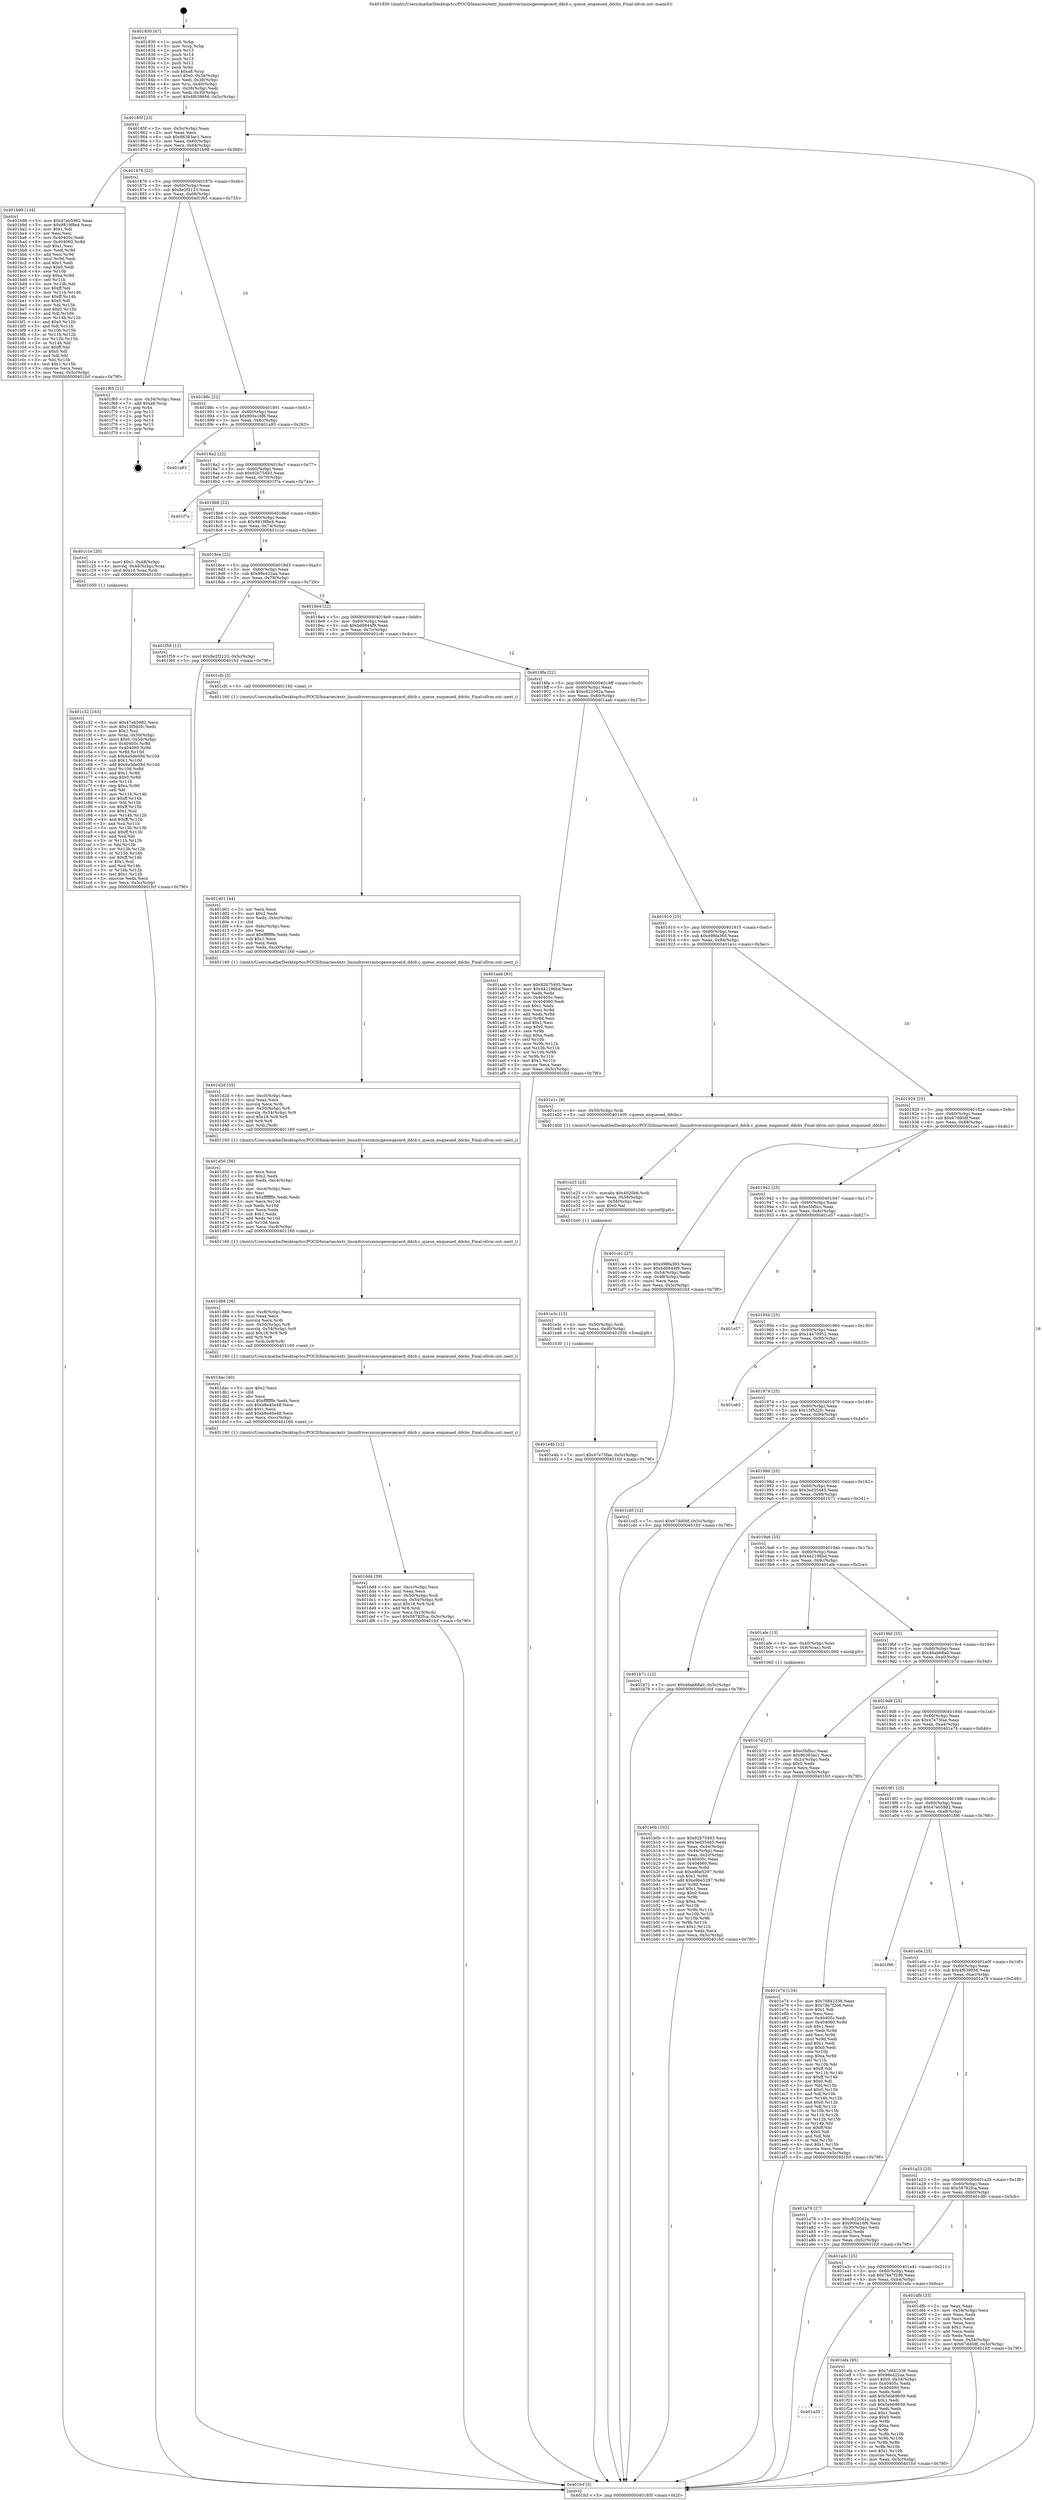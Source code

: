 digraph "0x401830" {
  label = "0x401830 (/mnt/c/Users/mathe/Desktop/tcc/POCII/binaries/extr_linuxdriversmiscgenwqecard_ddcb.c_queue_enqueued_ddcbs_Final-ollvm.out::main(0))"
  labelloc = "t"
  node[shape=record]

  Entry [label="",width=0.3,height=0.3,shape=circle,fillcolor=black,style=filled]
  "0x40185f" [label="{
     0x40185f [23]\l
     | [instrs]\l
     &nbsp;&nbsp;0x40185f \<+3\>: mov -0x5c(%rbp),%eax\l
     &nbsp;&nbsp;0x401862 \<+2\>: mov %eax,%ecx\l
     &nbsp;&nbsp;0x401864 \<+6\>: sub $0x86383ac1,%ecx\l
     &nbsp;&nbsp;0x40186a \<+3\>: mov %eax,-0x60(%rbp)\l
     &nbsp;&nbsp;0x40186d \<+3\>: mov %ecx,-0x64(%rbp)\l
     &nbsp;&nbsp;0x401870 \<+6\>: je 0000000000401b98 \<main+0x368\>\l
  }"]
  "0x401b98" [label="{
     0x401b98 [134]\l
     | [instrs]\l
     &nbsp;&nbsp;0x401b98 \<+5\>: mov $0x47eb5982,%eax\l
     &nbsp;&nbsp;0x401b9d \<+5\>: mov $0x9819f8e4,%ecx\l
     &nbsp;&nbsp;0x401ba2 \<+2\>: mov $0x1,%dl\l
     &nbsp;&nbsp;0x401ba4 \<+2\>: xor %esi,%esi\l
     &nbsp;&nbsp;0x401ba6 \<+7\>: mov 0x40405c,%edi\l
     &nbsp;&nbsp;0x401bad \<+8\>: mov 0x404060,%r8d\l
     &nbsp;&nbsp;0x401bb5 \<+3\>: sub $0x1,%esi\l
     &nbsp;&nbsp;0x401bb8 \<+3\>: mov %edi,%r9d\l
     &nbsp;&nbsp;0x401bbb \<+3\>: add %esi,%r9d\l
     &nbsp;&nbsp;0x401bbe \<+4\>: imul %r9d,%edi\l
     &nbsp;&nbsp;0x401bc2 \<+3\>: and $0x1,%edi\l
     &nbsp;&nbsp;0x401bc5 \<+3\>: cmp $0x0,%edi\l
     &nbsp;&nbsp;0x401bc8 \<+4\>: sete %r10b\l
     &nbsp;&nbsp;0x401bcc \<+4\>: cmp $0xa,%r8d\l
     &nbsp;&nbsp;0x401bd0 \<+4\>: setl %r11b\l
     &nbsp;&nbsp;0x401bd4 \<+3\>: mov %r10b,%bl\l
     &nbsp;&nbsp;0x401bd7 \<+3\>: xor $0xff,%bl\l
     &nbsp;&nbsp;0x401bda \<+3\>: mov %r11b,%r14b\l
     &nbsp;&nbsp;0x401bdd \<+4\>: xor $0xff,%r14b\l
     &nbsp;&nbsp;0x401be1 \<+3\>: xor $0x0,%dl\l
     &nbsp;&nbsp;0x401be4 \<+3\>: mov %bl,%r15b\l
     &nbsp;&nbsp;0x401be7 \<+4\>: and $0x0,%r15b\l
     &nbsp;&nbsp;0x401beb \<+3\>: and %dl,%r10b\l
     &nbsp;&nbsp;0x401bee \<+3\>: mov %r14b,%r12b\l
     &nbsp;&nbsp;0x401bf1 \<+4\>: and $0x0,%r12b\l
     &nbsp;&nbsp;0x401bf5 \<+3\>: and %dl,%r11b\l
     &nbsp;&nbsp;0x401bf8 \<+3\>: or %r10b,%r15b\l
     &nbsp;&nbsp;0x401bfb \<+3\>: or %r11b,%r12b\l
     &nbsp;&nbsp;0x401bfe \<+3\>: xor %r12b,%r15b\l
     &nbsp;&nbsp;0x401c01 \<+3\>: or %r14b,%bl\l
     &nbsp;&nbsp;0x401c04 \<+3\>: xor $0xff,%bl\l
     &nbsp;&nbsp;0x401c07 \<+3\>: or $0x0,%dl\l
     &nbsp;&nbsp;0x401c0a \<+2\>: and %dl,%bl\l
     &nbsp;&nbsp;0x401c0c \<+3\>: or %bl,%r15b\l
     &nbsp;&nbsp;0x401c0f \<+4\>: test $0x1,%r15b\l
     &nbsp;&nbsp;0x401c13 \<+3\>: cmovne %ecx,%eax\l
     &nbsp;&nbsp;0x401c16 \<+3\>: mov %eax,-0x5c(%rbp)\l
     &nbsp;&nbsp;0x401c19 \<+5\>: jmp 0000000000401fcf \<main+0x79f\>\l
  }"]
  "0x401876" [label="{
     0x401876 [22]\l
     | [instrs]\l
     &nbsp;&nbsp;0x401876 \<+5\>: jmp 000000000040187b \<main+0x4b\>\l
     &nbsp;&nbsp;0x40187b \<+3\>: mov -0x60(%rbp),%eax\l
     &nbsp;&nbsp;0x40187e \<+5\>: sub $0x8e2f2123,%eax\l
     &nbsp;&nbsp;0x401883 \<+3\>: mov %eax,-0x68(%rbp)\l
     &nbsp;&nbsp;0x401886 \<+6\>: je 0000000000401f65 \<main+0x735\>\l
  }"]
  Exit [label="",width=0.3,height=0.3,shape=circle,fillcolor=black,style=filled,peripheries=2]
  "0x401f65" [label="{
     0x401f65 [21]\l
     | [instrs]\l
     &nbsp;&nbsp;0x401f65 \<+3\>: mov -0x34(%rbp),%eax\l
     &nbsp;&nbsp;0x401f68 \<+7\>: add $0xa8,%rsp\l
     &nbsp;&nbsp;0x401f6f \<+1\>: pop %rbx\l
     &nbsp;&nbsp;0x401f70 \<+2\>: pop %r12\l
     &nbsp;&nbsp;0x401f72 \<+2\>: pop %r13\l
     &nbsp;&nbsp;0x401f74 \<+2\>: pop %r14\l
     &nbsp;&nbsp;0x401f76 \<+2\>: pop %r15\l
     &nbsp;&nbsp;0x401f78 \<+1\>: pop %rbp\l
     &nbsp;&nbsp;0x401f79 \<+1\>: ret\l
  }"]
  "0x40188c" [label="{
     0x40188c [22]\l
     | [instrs]\l
     &nbsp;&nbsp;0x40188c \<+5\>: jmp 0000000000401891 \<main+0x61\>\l
     &nbsp;&nbsp;0x401891 \<+3\>: mov -0x60(%rbp),%eax\l
     &nbsp;&nbsp;0x401894 \<+5\>: sub $0x900a16f6,%eax\l
     &nbsp;&nbsp;0x401899 \<+3\>: mov %eax,-0x6c(%rbp)\l
     &nbsp;&nbsp;0x40189c \<+6\>: je 0000000000401a93 \<main+0x263\>\l
  }"]
  "0x401a55" [label="{
     0x401a55\l
  }", style=dashed]
  "0x401a93" [label="{
     0x401a93\l
  }", style=dashed]
  "0x4018a2" [label="{
     0x4018a2 [22]\l
     | [instrs]\l
     &nbsp;&nbsp;0x4018a2 \<+5\>: jmp 00000000004018a7 \<main+0x77\>\l
     &nbsp;&nbsp;0x4018a7 \<+3\>: mov -0x60(%rbp),%eax\l
     &nbsp;&nbsp;0x4018aa \<+5\>: sub $0x92b75493,%eax\l
     &nbsp;&nbsp;0x4018af \<+3\>: mov %eax,-0x70(%rbp)\l
     &nbsp;&nbsp;0x4018b2 \<+6\>: je 0000000000401f7a \<main+0x74a\>\l
  }"]
  "0x401efa" [label="{
     0x401efa [95]\l
     | [instrs]\l
     &nbsp;&nbsp;0x401efa \<+5\>: mov $0x7d842336,%eax\l
     &nbsp;&nbsp;0x401eff \<+5\>: mov $0x98e422aa,%ecx\l
     &nbsp;&nbsp;0x401f04 \<+7\>: movl $0x0,-0x34(%rbp)\l
     &nbsp;&nbsp;0x401f0b \<+7\>: mov 0x40405c,%edx\l
     &nbsp;&nbsp;0x401f12 \<+7\>: mov 0x404060,%esi\l
     &nbsp;&nbsp;0x401f19 \<+2\>: mov %edx,%edi\l
     &nbsp;&nbsp;0x401f1b \<+6\>: add $0x5ebb9659,%edi\l
     &nbsp;&nbsp;0x401f21 \<+3\>: sub $0x1,%edi\l
     &nbsp;&nbsp;0x401f24 \<+6\>: sub $0x5ebb9659,%edi\l
     &nbsp;&nbsp;0x401f2a \<+3\>: imul %edi,%edx\l
     &nbsp;&nbsp;0x401f2d \<+3\>: and $0x1,%edx\l
     &nbsp;&nbsp;0x401f30 \<+3\>: cmp $0x0,%edx\l
     &nbsp;&nbsp;0x401f33 \<+4\>: sete %r8b\l
     &nbsp;&nbsp;0x401f37 \<+3\>: cmp $0xa,%esi\l
     &nbsp;&nbsp;0x401f3a \<+4\>: setl %r9b\l
     &nbsp;&nbsp;0x401f3e \<+3\>: mov %r8b,%r10b\l
     &nbsp;&nbsp;0x401f41 \<+3\>: and %r9b,%r10b\l
     &nbsp;&nbsp;0x401f44 \<+3\>: xor %r9b,%r8b\l
     &nbsp;&nbsp;0x401f47 \<+3\>: or %r8b,%r10b\l
     &nbsp;&nbsp;0x401f4a \<+4\>: test $0x1,%r10b\l
     &nbsp;&nbsp;0x401f4e \<+3\>: cmovne %ecx,%eax\l
     &nbsp;&nbsp;0x401f51 \<+3\>: mov %eax,-0x5c(%rbp)\l
     &nbsp;&nbsp;0x401f54 \<+5\>: jmp 0000000000401fcf \<main+0x79f\>\l
  }"]
  "0x401f7a" [label="{
     0x401f7a\l
  }", style=dashed]
  "0x4018b8" [label="{
     0x4018b8 [22]\l
     | [instrs]\l
     &nbsp;&nbsp;0x4018b8 \<+5\>: jmp 00000000004018bd \<main+0x8d\>\l
     &nbsp;&nbsp;0x4018bd \<+3\>: mov -0x60(%rbp),%eax\l
     &nbsp;&nbsp;0x4018c0 \<+5\>: sub $0x9819f8e4,%eax\l
     &nbsp;&nbsp;0x4018c5 \<+3\>: mov %eax,-0x74(%rbp)\l
     &nbsp;&nbsp;0x4018c8 \<+6\>: je 0000000000401c1e \<main+0x3ee\>\l
  }"]
  "0x401e4b" [label="{
     0x401e4b [12]\l
     | [instrs]\l
     &nbsp;&nbsp;0x401e4b \<+7\>: movl $0x47e75fae,-0x5c(%rbp)\l
     &nbsp;&nbsp;0x401e52 \<+5\>: jmp 0000000000401fcf \<main+0x79f\>\l
  }"]
  "0x401c1e" [label="{
     0x401c1e [20]\l
     | [instrs]\l
     &nbsp;&nbsp;0x401c1e \<+7\>: movl $0x1,-0x48(%rbp)\l
     &nbsp;&nbsp;0x401c25 \<+4\>: movslq -0x48(%rbp),%rax\l
     &nbsp;&nbsp;0x401c29 \<+4\>: imul $0x18,%rax,%rdi\l
     &nbsp;&nbsp;0x401c2d \<+5\>: call 0000000000401050 \<malloc@plt\>\l
     | [calls]\l
     &nbsp;&nbsp;0x401050 \{1\} (unknown)\l
  }"]
  "0x4018ce" [label="{
     0x4018ce [22]\l
     | [instrs]\l
     &nbsp;&nbsp;0x4018ce \<+5\>: jmp 00000000004018d3 \<main+0xa3\>\l
     &nbsp;&nbsp;0x4018d3 \<+3\>: mov -0x60(%rbp),%eax\l
     &nbsp;&nbsp;0x4018d6 \<+5\>: sub $0x98e422aa,%eax\l
     &nbsp;&nbsp;0x4018db \<+3\>: mov %eax,-0x78(%rbp)\l
     &nbsp;&nbsp;0x4018de \<+6\>: je 0000000000401f59 \<main+0x729\>\l
  }"]
  "0x401e3c" [label="{
     0x401e3c [15]\l
     | [instrs]\l
     &nbsp;&nbsp;0x401e3c \<+4\>: mov -0x50(%rbp),%rdi\l
     &nbsp;&nbsp;0x401e40 \<+6\>: mov %eax,-0xd0(%rbp)\l
     &nbsp;&nbsp;0x401e46 \<+5\>: call 0000000000401030 \<free@plt\>\l
     | [calls]\l
     &nbsp;&nbsp;0x401030 \{1\} (unknown)\l
  }"]
  "0x401f59" [label="{
     0x401f59 [12]\l
     | [instrs]\l
     &nbsp;&nbsp;0x401f59 \<+7\>: movl $0x8e2f2123,-0x5c(%rbp)\l
     &nbsp;&nbsp;0x401f60 \<+5\>: jmp 0000000000401fcf \<main+0x79f\>\l
  }"]
  "0x4018e4" [label="{
     0x4018e4 [22]\l
     | [instrs]\l
     &nbsp;&nbsp;0x4018e4 \<+5\>: jmp 00000000004018e9 \<main+0xb9\>\l
     &nbsp;&nbsp;0x4018e9 \<+3\>: mov -0x60(%rbp),%eax\l
     &nbsp;&nbsp;0x4018ec \<+5\>: sub $0xbd0844f9,%eax\l
     &nbsp;&nbsp;0x4018f1 \<+3\>: mov %eax,-0x7c(%rbp)\l
     &nbsp;&nbsp;0x4018f4 \<+6\>: je 0000000000401cfc \<main+0x4cc\>\l
  }"]
  "0x401e25" [label="{
     0x401e25 [23]\l
     | [instrs]\l
     &nbsp;&nbsp;0x401e25 \<+10\>: movabs $0x4020b6,%rdi\l
     &nbsp;&nbsp;0x401e2f \<+3\>: mov %eax,-0x58(%rbp)\l
     &nbsp;&nbsp;0x401e32 \<+3\>: mov -0x58(%rbp),%esi\l
     &nbsp;&nbsp;0x401e35 \<+2\>: mov $0x0,%al\l
     &nbsp;&nbsp;0x401e37 \<+5\>: call 0000000000401040 \<printf@plt\>\l
     | [calls]\l
     &nbsp;&nbsp;0x401040 \{1\} (unknown)\l
  }"]
  "0x401cfc" [label="{
     0x401cfc [5]\l
     | [instrs]\l
     &nbsp;&nbsp;0x401cfc \<+5\>: call 0000000000401160 \<next_i\>\l
     | [calls]\l
     &nbsp;&nbsp;0x401160 \{1\} (/mnt/c/Users/mathe/Desktop/tcc/POCII/binaries/extr_linuxdriversmiscgenwqecard_ddcb.c_queue_enqueued_ddcbs_Final-ollvm.out::next_i)\l
  }"]
  "0x4018fa" [label="{
     0x4018fa [22]\l
     | [instrs]\l
     &nbsp;&nbsp;0x4018fa \<+5\>: jmp 00000000004018ff \<main+0xcf\>\l
     &nbsp;&nbsp;0x4018ff \<+3\>: mov -0x60(%rbp),%eax\l
     &nbsp;&nbsp;0x401902 \<+5\>: sub $0xc622042a,%eax\l
     &nbsp;&nbsp;0x401907 \<+3\>: mov %eax,-0x80(%rbp)\l
     &nbsp;&nbsp;0x40190a \<+6\>: je 0000000000401aab \<main+0x27b\>\l
  }"]
  "0x401a3c" [label="{
     0x401a3c [25]\l
     | [instrs]\l
     &nbsp;&nbsp;0x401a3c \<+5\>: jmp 0000000000401a41 \<main+0x211\>\l
     &nbsp;&nbsp;0x401a41 \<+3\>: mov -0x60(%rbp),%eax\l
     &nbsp;&nbsp;0x401a44 \<+5\>: sub $0x78e7f2d6,%eax\l
     &nbsp;&nbsp;0x401a49 \<+6\>: mov %eax,-0xb4(%rbp)\l
     &nbsp;&nbsp;0x401a4f \<+6\>: je 0000000000401efa \<main+0x6ca\>\l
  }"]
  "0x401aab" [label="{
     0x401aab [83]\l
     | [instrs]\l
     &nbsp;&nbsp;0x401aab \<+5\>: mov $0x92b75493,%eax\l
     &nbsp;&nbsp;0x401ab0 \<+5\>: mov $0x442196bd,%ecx\l
     &nbsp;&nbsp;0x401ab5 \<+2\>: xor %edx,%edx\l
     &nbsp;&nbsp;0x401ab7 \<+7\>: mov 0x40405c,%esi\l
     &nbsp;&nbsp;0x401abe \<+7\>: mov 0x404060,%edi\l
     &nbsp;&nbsp;0x401ac5 \<+3\>: sub $0x1,%edx\l
     &nbsp;&nbsp;0x401ac8 \<+3\>: mov %esi,%r8d\l
     &nbsp;&nbsp;0x401acb \<+3\>: add %edx,%r8d\l
     &nbsp;&nbsp;0x401ace \<+4\>: imul %r8d,%esi\l
     &nbsp;&nbsp;0x401ad2 \<+3\>: and $0x1,%esi\l
     &nbsp;&nbsp;0x401ad5 \<+3\>: cmp $0x0,%esi\l
     &nbsp;&nbsp;0x401ad8 \<+4\>: sete %r9b\l
     &nbsp;&nbsp;0x401adc \<+3\>: cmp $0xa,%edi\l
     &nbsp;&nbsp;0x401adf \<+4\>: setl %r10b\l
     &nbsp;&nbsp;0x401ae3 \<+3\>: mov %r9b,%r11b\l
     &nbsp;&nbsp;0x401ae6 \<+3\>: and %r10b,%r11b\l
     &nbsp;&nbsp;0x401ae9 \<+3\>: xor %r10b,%r9b\l
     &nbsp;&nbsp;0x401aec \<+3\>: or %r9b,%r11b\l
     &nbsp;&nbsp;0x401aef \<+4\>: test $0x1,%r11b\l
     &nbsp;&nbsp;0x401af3 \<+3\>: cmovne %ecx,%eax\l
     &nbsp;&nbsp;0x401af6 \<+3\>: mov %eax,-0x5c(%rbp)\l
     &nbsp;&nbsp;0x401af9 \<+5\>: jmp 0000000000401fcf \<main+0x79f\>\l
  }"]
  "0x401910" [label="{
     0x401910 [25]\l
     | [instrs]\l
     &nbsp;&nbsp;0x401910 \<+5\>: jmp 0000000000401915 \<main+0xe5\>\l
     &nbsp;&nbsp;0x401915 \<+3\>: mov -0x60(%rbp),%eax\l
     &nbsp;&nbsp;0x401918 \<+5\>: sub $0xd98fa365,%eax\l
     &nbsp;&nbsp;0x40191d \<+6\>: mov %eax,-0x84(%rbp)\l
     &nbsp;&nbsp;0x401923 \<+6\>: je 0000000000401e1c \<main+0x5ec\>\l
  }"]
  "0x401dfb" [label="{
     0x401dfb [33]\l
     | [instrs]\l
     &nbsp;&nbsp;0x401dfb \<+2\>: xor %eax,%eax\l
     &nbsp;&nbsp;0x401dfd \<+3\>: mov -0x54(%rbp),%ecx\l
     &nbsp;&nbsp;0x401e00 \<+2\>: mov %eax,%edx\l
     &nbsp;&nbsp;0x401e02 \<+2\>: sub %ecx,%edx\l
     &nbsp;&nbsp;0x401e04 \<+2\>: mov %eax,%ecx\l
     &nbsp;&nbsp;0x401e06 \<+3\>: sub $0x1,%ecx\l
     &nbsp;&nbsp;0x401e09 \<+2\>: add %ecx,%edx\l
     &nbsp;&nbsp;0x401e0b \<+2\>: sub %edx,%eax\l
     &nbsp;&nbsp;0x401e0d \<+3\>: mov %eax,-0x54(%rbp)\l
     &nbsp;&nbsp;0x401e10 \<+7\>: movl $0x67dd0df,-0x5c(%rbp)\l
     &nbsp;&nbsp;0x401e17 \<+5\>: jmp 0000000000401fcf \<main+0x79f\>\l
  }"]
  "0x401e1c" [label="{
     0x401e1c [9]\l
     | [instrs]\l
     &nbsp;&nbsp;0x401e1c \<+4\>: mov -0x50(%rbp),%rdi\l
     &nbsp;&nbsp;0x401e20 \<+5\>: call 0000000000401400 \<queue_enqueued_ddcbs\>\l
     | [calls]\l
     &nbsp;&nbsp;0x401400 \{1\} (/mnt/c/Users/mathe/Desktop/tcc/POCII/binaries/extr_linuxdriversmiscgenwqecard_ddcb.c_queue_enqueued_ddcbs_Final-ollvm.out::queue_enqueued_ddcbs)\l
  }"]
  "0x401929" [label="{
     0x401929 [25]\l
     | [instrs]\l
     &nbsp;&nbsp;0x401929 \<+5\>: jmp 000000000040192e \<main+0xfe\>\l
     &nbsp;&nbsp;0x40192e \<+3\>: mov -0x60(%rbp),%eax\l
     &nbsp;&nbsp;0x401931 \<+5\>: sub $0x67dd0df,%eax\l
     &nbsp;&nbsp;0x401936 \<+6\>: mov %eax,-0x88(%rbp)\l
     &nbsp;&nbsp;0x40193c \<+6\>: je 0000000000401ce1 \<main+0x4b1\>\l
  }"]
  "0x401dd4" [label="{
     0x401dd4 [39]\l
     | [instrs]\l
     &nbsp;&nbsp;0x401dd4 \<+6\>: mov -0xcc(%rbp),%ecx\l
     &nbsp;&nbsp;0x401dda \<+3\>: imul %eax,%ecx\l
     &nbsp;&nbsp;0x401ddd \<+4\>: mov -0x50(%rbp),%rdi\l
     &nbsp;&nbsp;0x401de1 \<+4\>: movslq -0x54(%rbp),%r8\l
     &nbsp;&nbsp;0x401de5 \<+4\>: imul $0x18,%r8,%r8\l
     &nbsp;&nbsp;0x401de9 \<+3\>: add %r8,%rdi\l
     &nbsp;&nbsp;0x401dec \<+3\>: mov %ecx,0x10(%rdi)\l
     &nbsp;&nbsp;0x401def \<+7\>: movl $0x58782fca,-0x5c(%rbp)\l
     &nbsp;&nbsp;0x401df6 \<+5\>: jmp 0000000000401fcf \<main+0x79f\>\l
  }"]
  "0x401ce1" [label="{
     0x401ce1 [27]\l
     | [instrs]\l
     &nbsp;&nbsp;0x401ce1 \<+5\>: mov $0xd98fa365,%eax\l
     &nbsp;&nbsp;0x401ce6 \<+5\>: mov $0xbd0844f9,%ecx\l
     &nbsp;&nbsp;0x401ceb \<+3\>: mov -0x54(%rbp),%edx\l
     &nbsp;&nbsp;0x401cee \<+3\>: cmp -0x48(%rbp),%edx\l
     &nbsp;&nbsp;0x401cf1 \<+3\>: cmovl %ecx,%eax\l
     &nbsp;&nbsp;0x401cf4 \<+3\>: mov %eax,-0x5c(%rbp)\l
     &nbsp;&nbsp;0x401cf7 \<+5\>: jmp 0000000000401fcf \<main+0x79f\>\l
  }"]
  "0x401942" [label="{
     0x401942 [25]\l
     | [instrs]\l
     &nbsp;&nbsp;0x401942 \<+5\>: jmp 0000000000401947 \<main+0x117\>\l
     &nbsp;&nbsp;0x401947 \<+3\>: mov -0x60(%rbp),%eax\l
     &nbsp;&nbsp;0x40194a \<+5\>: sub $0xe5bfbcc,%eax\l
     &nbsp;&nbsp;0x40194f \<+6\>: mov %eax,-0x8c(%rbp)\l
     &nbsp;&nbsp;0x401955 \<+6\>: je 0000000000401e57 \<main+0x627\>\l
  }"]
  "0x401dac" [label="{
     0x401dac [40]\l
     | [instrs]\l
     &nbsp;&nbsp;0x401dac \<+5\>: mov $0x2,%ecx\l
     &nbsp;&nbsp;0x401db1 \<+1\>: cltd\l
     &nbsp;&nbsp;0x401db2 \<+2\>: idiv %ecx\l
     &nbsp;&nbsp;0x401db4 \<+6\>: imul $0xfffffffe,%edx,%ecx\l
     &nbsp;&nbsp;0x401dba \<+6\>: sub $0xb8e40e48,%ecx\l
     &nbsp;&nbsp;0x401dc0 \<+3\>: add $0x1,%ecx\l
     &nbsp;&nbsp;0x401dc3 \<+6\>: add $0xb8e40e48,%ecx\l
     &nbsp;&nbsp;0x401dc9 \<+6\>: mov %ecx,-0xcc(%rbp)\l
     &nbsp;&nbsp;0x401dcf \<+5\>: call 0000000000401160 \<next_i\>\l
     | [calls]\l
     &nbsp;&nbsp;0x401160 \{1\} (/mnt/c/Users/mathe/Desktop/tcc/POCII/binaries/extr_linuxdriversmiscgenwqecard_ddcb.c_queue_enqueued_ddcbs_Final-ollvm.out::next_i)\l
  }"]
  "0x401e57" [label="{
     0x401e57\l
  }", style=dashed]
  "0x40195b" [label="{
     0x40195b [25]\l
     | [instrs]\l
     &nbsp;&nbsp;0x40195b \<+5\>: jmp 0000000000401960 \<main+0x130\>\l
     &nbsp;&nbsp;0x401960 \<+3\>: mov -0x60(%rbp),%eax\l
     &nbsp;&nbsp;0x401963 \<+5\>: sub $0x14470952,%eax\l
     &nbsp;&nbsp;0x401968 \<+6\>: mov %eax,-0x90(%rbp)\l
     &nbsp;&nbsp;0x40196e \<+6\>: je 0000000000401e63 \<main+0x633\>\l
  }"]
  "0x401d88" [label="{
     0x401d88 [36]\l
     | [instrs]\l
     &nbsp;&nbsp;0x401d88 \<+6\>: mov -0xc8(%rbp),%ecx\l
     &nbsp;&nbsp;0x401d8e \<+3\>: imul %eax,%ecx\l
     &nbsp;&nbsp;0x401d91 \<+3\>: movslq %ecx,%rdi\l
     &nbsp;&nbsp;0x401d94 \<+4\>: mov -0x50(%rbp),%r8\l
     &nbsp;&nbsp;0x401d98 \<+4\>: movslq -0x54(%rbp),%r9\l
     &nbsp;&nbsp;0x401d9c \<+4\>: imul $0x18,%r9,%r9\l
     &nbsp;&nbsp;0x401da0 \<+3\>: add %r9,%r8\l
     &nbsp;&nbsp;0x401da3 \<+4\>: mov %rdi,0x8(%r8)\l
     &nbsp;&nbsp;0x401da7 \<+5\>: call 0000000000401160 \<next_i\>\l
     | [calls]\l
     &nbsp;&nbsp;0x401160 \{1\} (/mnt/c/Users/mathe/Desktop/tcc/POCII/binaries/extr_linuxdriversmiscgenwqecard_ddcb.c_queue_enqueued_ddcbs_Final-ollvm.out::next_i)\l
  }"]
  "0x401e63" [label="{
     0x401e63\l
  }", style=dashed]
  "0x401974" [label="{
     0x401974 [25]\l
     | [instrs]\l
     &nbsp;&nbsp;0x401974 \<+5\>: jmp 0000000000401979 \<main+0x149\>\l
     &nbsp;&nbsp;0x401979 \<+3\>: mov -0x60(%rbp),%eax\l
     &nbsp;&nbsp;0x40197c \<+5\>: sub $0x15f5d2fc,%eax\l
     &nbsp;&nbsp;0x401981 \<+6\>: mov %eax,-0x94(%rbp)\l
     &nbsp;&nbsp;0x401987 \<+6\>: je 0000000000401cd5 \<main+0x4a5\>\l
  }"]
  "0x401d50" [label="{
     0x401d50 [56]\l
     | [instrs]\l
     &nbsp;&nbsp;0x401d50 \<+2\>: xor %ecx,%ecx\l
     &nbsp;&nbsp;0x401d52 \<+5\>: mov $0x2,%edx\l
     &nbsp;&nbsp;0x401d57 \<+6\>: mov %edx,-0xc4(%rbp)\l
     &nbsp;&nbsp;0x401d5d \<+1\>: cltd\l
     &nbsp;&nbsp;0x401d5e \<+6\>: mov -0xc4(%rbp),%esi\l
     &nbsp;&nbsp;0x401d64 \<+2\>: idiv %esi\l
     &nbsp;&nbsp;0x401d66 \<+6\>: imul $0xfffffffe,%edx,%edx\l
     &nbsp;&nbsp;0x401d6c \<+3\>: mov %ecx,%r10d\l
     &nbsp;&nbsp;0x401d6f \<+3\>: sub %edx,%r10d\l
     &nbsp;&nbsp;0x401d72 \<+2\>: mov %ecx,%edx\l
     &nbsp;&nbsp;0x401d74 \<+3\>: sub $0x1,%edx\l
     &nbsp;&nbsp;0x401d77 \<+3\>: add %edx,%r10d\l
     &nbsp;&nbsp;0x401d7a \<+3\>: sub %r10d,%ecx\l
     &nbsp;&nbsp;0x401d7d \<+6\>: mov %ecx,-0xc8(%rbp)\l
     &nbsp;&nbsp;0x401d83 \<+5\>: call 0000000000401160 \<next_i\>\l
     | [calls]\l
     &nbsp;&nbsp;0x401160 \{1\} (/mnt/c/Users/mathe/Desktop/tcc/POCII/binaries/extr_linuxdriversmiscgenwqecard_ddcb.c_queue_enqueued_ddcbs_Final-ollvm.out::next_i)\l
  }"]
  "0x401cd5" [label="{
     0x401cd5 [12]\l
     | [instrs]\l
     &nbsp;&nbsp;0x401cd5 \<+7\>: movl $0x67dd0df,-0x5c(%rbp)\l
     &nbsp;&nbsp;0x401cdc \<+5\>: jmp 0000000000401fcf \<main+0x79f\>\l
  }"]
  "0x40198d" [label="{
     0x40198d [25]\l
     | [instrs]\l
     &nbsp;&nbsp;0x40198d \<+5\>: jmp 0000000000401992 \<main+0x162\>\l
     &nbsp;&nbsp;0x401992 \<+3\>: mov -0x60(%rbp),%eax\l
     &nbsp;&nbsp;0x401995 \<+5\>: sub $0x3ed35445,%eax\l
     &nbsp;&nbsp;0x40199a \<+6\>: mov %eax,-0x98(%rbp)\l
     &nbsp;&nbsp;0x4019a0 \<+6\>: je 0000000000401b71 \<main+0x341\>\l
  }"]
  "0x401d2d" [label="{
     0x401d2d [35]\l
     | [instrs]\l
     &nbsp;&nbsp;0x401d2d \<+6\>: mov -0xc0(%rbp),%ecx\l
     &nbsp;&nbsp;0x401d33 \<+3\>: imul %eax,%ecx\l
     &nbsp;&nbsp;0x401d36 \<+3\>: movslq %ecx,%rdi\l
     &nbsp;&nbsp;0x401d39 \<+4\>: mov -0x50(%rbp),%r8\l
     &nbsp;&nbsp;0x401d3d \<+4\>: movslq -0x54(%rbp),%r9\l
     &nbsp;&nbsp;0x401d41 \<+4\>: imul $0x18,%r9,%r9\l
     &nbsp;&nbsp;0x401d45 \<+3\>: add %r9,%r8\l
     &nbsp;&nbsp;0x401d48 \<+3\>: mov %rdi,(%r8)\l
     &nbsp;&nbsp;0x401d4b \<+5\>: call 0000000000401160 \<next_i\>\l
     | [calls]\l
     &nbsp;&nbsp;0x401160 \{1\} (/mnt/c/Users/mathe/Desktop/tcc/POCII/binaries/extr_linuxdriversmiscgenwqecard_ddcb.c_queue_enqueued_ddcbs_Final-ollvm.out::next_i)\l
  }"]
  "0x401b71" [label="{
     0x401b71 [12]\l
     | [instrs]\l
     &nbsp;&nbsp;0x401b71 \<+7\>: movl $0x46ab68a0,-0x5c(%rbp)\l
     &nbsp;&nbsp;0x401b78 \<+5\>: jmp 0000000000401fcf \<main+0x79f\>\l
  }"]
  "0x4019a6" [label="{
     0x4019a6 [25]\l
     | [instrs]\l
     &nbsp;&nbsp;0x4019a6 \<+5\>: jmp 00000000004019ab \<main+0x17b\>\l
     &nbsp;&nbsp;0x4019ab \<+3\>: mov -0x60(%rbp),%eax\l
     &nbsp;&nbsp;0x4019ae \<+5\>: sub $0x442196bd,%eax\l
     &nbsp;&nbsp;0x4019b3 \<+6\>: mov %eax,-0x9c(%rbp)\l
     &nbsp;&nbsp;0x4019b9 \<+6\>: je 0000000000401afe \<main+0x2ce\>\l
  }"]
  "0x401d01" [label="{
     0x401d01 [44]\l
     | [instrs]\l
     &nbsp;&nbsp;0x401d01 \<+2\>: xor %ecx,%ecx\l
     &nbsp;&nbsp;0x401d03 \<+5\>: mov $0x2,%edx\l
     &nbsp;&nbsp;0x401d08 \<+6\>: mov %edx,-0xbc(%rbp)\l
     &nbsp;&nbsp;0x401d0e \<+1\>: cltd\l
     &nbsp;&nbsp;0x401d0f \<+6\>: mov -0xbc(%rbp),%esi\l
     &nbsp;&nbsp;0x401d15 \<+2\>: idiv %esi\l
     &nbsp;&nbsp;0x401d17 \<+6\>: imul $0xfffffffe,%edx,%edx\l
     &nbsp;&nbsp;0x401d1d \<+3\>: sub $0x1,%ecx\l
     &nbsp;&nbsp;0x401d20 \<+2\>: sub %ecx,%edx\l
     &nbsp;&nbsp;0x401d22 \<+6\>: mov %edx,-0xc0(%rbp)\l
     &nbsp;&nbsp;0x401d28 \<+5\>: call 0000000000401160 \<next_i\>\l
     | [calls]\l
     &nbsp;&nbsp;0x401160 \{1\} (/mnt/c/Users/mathe/Desktop/tcc/POCII/binaries/extr_linuxdriversmiscgenwqecard_ddcb.c_queue_enqueued_ddcbs_Final-ollvm.out::next_i)\l
  }"]
  "0x401afe" [label="{
     0x401afe [13]\l
     | [instrs]\l
     &nbsp;&nbsp;0x401afe \<+4\>: mov -0x40(%rbp),%rax\l
     &nbsp;&nbsp;0x401b02 \<+4\>: mov 0x8(%rax),%rdi\l
     &nbsp;&nbsp;0x401b06 \<+5\>: call 0000000000401060 \<atoi@plt\>\l
     | [calls]\l
     &nbsp;&nbsp;0x401060 \{1\} (unknown)\l
  }"]
  "0x4019bf" [label="{
     0x4019bf [25]\l
     | [instrs]\l
     &nbsp;&nbsp;0x4019bf \<+5\>: jmp 00000000004019c4 \<main+0x194\>\l
     &nbsp;&nbsp;0x4019c4 \<+3\>: mov -0x60(%rbp),%eax\l
     &nbsp;&nbsp;0x4019c7 \<+5\>: sub $0x46ab68a0,%eax\l
     &nbsp;&nbsp;0x4019cc \<+6\>: mov %eax,-0xa0(%rbp)\l
     &nbsp;&nbsp;0x4019d2 \<+6\>: je 0000000000401b7d \<main+0x34d\>\l
  }"]
  "0x401c32" [label="{
     0x401c32 [163]\l
     | [instrs]\l
     &nbsp;&nbsp;0x401c32 \<+5\>: mov $0x47eb5982,%ecx\l
     &nbsp;&nbsp;0x401c37 \<+5\>: mov $0x15f5d2fc,%edx\l
     &nbsp;&nbsp;0x401c3c \<+3\>: mov $0x1,%sil\l
     &nbsp;&nbsp;0x401c3f \<+4\>: mov %rax,-0x50(%rbp)\l
     &nbsp;&nbsp;0x401c43 \<+7\>: movl $0x0,-0x54(%rbp)\l
     &nbsp;&nbsp;0x401c4a \<+8\>: mov 0x40405c,%r8d\l
     &nbsp;&nbsp;0x401c52 \<+8\>: mov 0x404060,%r9d\l
     &nbsp;&nbsp;0x401c5a \<+3\>: mov %r8d,%r10d\l
     &nbsp;&nbsp;0x401c5d \<+7\>: sub $0x6a5de09d,%r10d\l
     &nbsp;&nbsp;0x401c64 \<+4\>: sub $0x1,%r10d\l
     &nbsp;&nbsp;0x401c68 \<+7\>: add $0x6a5de09d,%r10d\l
     &nbsp;&nbsp;0x401c6f \<+4\>: imul %r10d,%r8d\l
     &nbsp;&nbsp;0x401c73 \<+4\>: and $0x1,%r8d\l
     &nbsp;&nbsp;0x401c77 \<+4\>: cmp $0x0,%r8d\l
     &nbsp;&nbsp;0x401c7b \<+4\>: sete %r11b\l
     &nbsp;&nbsp;0x401c7f \<+4\>: cmp $0xa,%r9d\l
     &nbsp;&nbsp;0x401c83 \<+3\>: setl %bl\l
     &nbsp;&nbsp;0x401c86 \<+3\>: mov %r11b,%r14b\l
     &nbsp;&nbsp;0x401c89 \<+4\>: xor $0xff,%r14b\l
     &nbsp;&nbsp;0x401c8d \<+3\>: mov %bl,%r15b\l
     &nbsp;&nbsp;0x401c90 \<+4\>: xor $0xff,%r15b\l
     &nbsp;&nbsp;0x401c94 \<+4\>: xor $0x1,%sil\l
     &nbsp;&nbsp;0x401c98 \<+3\>: mov %r14b,%r12b\l
     &nbsp;&nbsp;0x401c9b \<+4\>: and $0xff,%r12b\l
     &nbsp;&nbsp;0x401c9f \<+3\>: and %sil,%r11b\l
     &nbsp;&nbsp;0x401ca2 \<+3\>: mov %r15b,%r13b\l
     &nbsp;&nbsp;0x401ca5 \<+4\>: and $0xff,%r13b\l
     &nbsp;&nbsp;0x401ca9 \<+3\>: and %sil,%bl\l
     &nbsp;&nbsp;0x401cac \<+3\>: or %r11b,%r12b\l
     &nbsp;&nbsp;0x401caf \<+3\>: or %bl,%r13b\l
     &nbsp;&nbsp;0x401cb2 \<+3\>: xor %r13b,%r12b\l
     &nbsp;&nbsp;0x401cb5 \<+3\>: or %r15b,%r14b\l
     &nbsp;&nbsp;0x401cb8 \<+4\>: xor $0xff,%r14b\l
     &nbsp;&nbsp;0x401cbc \<+4\>: or $0x1,%sil\l
     &nbsp;&nbsp;0x401cc0 \<+3\>: and %sil,%r14b\l
     &nbsp;&nbsp;0x401cc3 \<+3\>: or %r14b,%r12b\l
     &nbsp;&nbsp;0x401cc6 \<+4\>: test $0x1,%r12b\l
     &nbsp;&nbsp;0x401cca \<+3\>: cmovne %edx,%ecx\l
     &nbsp;&nbsp;0x401ccd \<+3\>: mov %ecx,-0x5c(%rbp)\l
     &nbsp;&nbsp;0x401cd0 \<+5\>: jmp 0000000000401fcf \<main+0x79f\>\l
  }"]
  "0x401b7d" [label="{
     0x401b7d [27]\l
     | [instrs]\l
     &nbsp;&nbsp;0x401b7d \<+5\>: mov $0xe5bfbcc,%eax\l
     &nbsp;&nbsp;0x401b82 \<+5\>: mov $0x86383ac1,%ecx\l
     &nbsp;&nbsp;0x401b87 \<+3\>: mov -0x2c(%rbp),%edx\l
     &nbsp;&nbsp;0x401b8a \<+3\>: cmp $0x0,%edx\l
     &nbsp;&nbsp;0x401b8d \<+3\>: cmove %ecx,%eax\l
     &nbsp;&nbsp;0x401b90 \<+3\>: mov %eax,-0x5c(%rbp)\l
     &nbsp;&nbsp;0x401b93 \<+5\>: jmp 0000000000401fcf \<main+0x79f\>\l
  }"]
  "0x4019d8" [label="{
     0x4019d8 [25]\l
     | [instrs]\l
     &nbsp;&nbsp;0x4019d8 \<+5\>: jmp 00000000004019dd \<main+0x1ad\>\l
     &nbsp;&nbsp;0x4019dd \<+3\>: mov -0x60(%rbp),%eax\l
     &nbsp;&nbsp;0x4019e0 \<+5\>: sub $0x47e75fae,%eax\l
     &nbsp;&nbsp;0x4019e5 \<+6\>: mov %eax,-0xa4(%rbp)\l
     &nbsp;&nbsp;0x4019eb \<+6\>: je 0000000000401e74 \<main+0x644\>\l
  }"]
  "0x401b0b" [label="{
     0x401b0b [102]\l
     | [instrs]\l
     &nbsp;&nbsp;0x401b0b \<+5\>: mov $0x92b75493,%ecx\l
     &nbsp;&nbsp;0x401b10 \<+5\>: mov $0x3ed35445,%edx\l
     &nbsp;&nbsp;0x401b15 \<+3\>: mov %eax,-0x44(%rbp)\l
     &nbsp;&nbsp;0x401b18 \<+3\>: mov -0x44(%rbp),%eax\l
     &nbsp;&nbsp;0x401b1b \<+3\>: mov %eax,-0x2c(%rbp)\l
     &nbsp;&nbsp;0x401b1e \<+7\>: mov 0x40405c,%eax\l
     &nbsp;&nbsp;0x401b25 \<+7\>: mov 0x404060,%esi\l
     &nbsp;&nbsp;0x401b2c \<+3\>: mov %eax,%r8d\l
     &nbsp;&nbsp;0x401b2f \<+7\>: sub $0xe9be5297,%r8d\l
     &nbsp;&nbsp;0x401b36 \<+4\>: sub $0x1,%r8d\l
     &nbsp;&nbsp;0x401b3a \<+7\>: add $0xe9be5297,%r8d\l
     &nbsp;&nbsp;0x401b41 \<+4\>: imul %r8d,%eax\l
     &nbsp;&nbsp;0x401b45 \<+3\>: and $0x1,%eax\l
     &nbsp;&nbsp;0x401b48 \<+3\>: cmp $0x0,%eax\l
     &nbsp;&nbsp;0x401b4b \<+4\>: sete %r9b\l
     &nbsp;&nbsp;0x401b4f \<+3\>: cmp $0xa,%esi\l
     &nbsp;&nbsp;0x401b52 \<+4\>: setl %r10b\l
     &nbsp;&nbsp;0x401b56 \<+3\>: mov %r9b,%r11b\l
     &nbsp;&nbsp;0x401b59 \<+3\>: and %r10b,%r11b\l
     &nbsp;&nbsp;0x401b5c \<+3\>: xor %r10b,%r9b\l
     &nbsp;&nbsp;0x401b5f \<+3\>: or %r9b,%r11b\l
     &nbsp;&nbsp;0x401b62 \<+4\>: test $0x1,%r11b\l
     &nbsp;&nbsp;0x401b66 \<+3\>: cmovne %edx,%ecx\l
     &nbsp;&nbsp;0x401b69 \<+3\>: mov %ecx,-0x5c(%rbp)\l
     &nbsp;&nbsp;0x401b6c \<+5\>: jmp 0000000000401fcf \<main+0x79f\>\l
  }"]
  "0x401e74" [label="{
     0x401e74 [134]\l
     | [instrs]\l
     &nbsp;&nbsp;0x401e74 \<+5\>: mov $0x7d842336,%eax\l
     &nbsp;&nbsp;0x401e79 \<+5\>: mov $0x78e7f2d6,%ecx\l
     &nbsp;&nbsp;0x401e7e \<+2\>: mov $0x1,%dl\l
     &nbsp;&nbsp;0x401e80 \<+2\>: xor %esi,%esi\l
     &nbsp;&nbsp;0x401e82 \<+7\>: mov 0x40405c,%edi\l
     &nbsp;&nbsp;0x401e89 \<+8\>: mov 0x404060,%r8d\l
     &nbsp;&nbsp;0x401e91 \<+3\>: sub $0x1,%esi\l
     &nbsp;&nbsp;0x401e94 \<+3\>: mov %edi,%r9d\l
     &nbsp;&nbsp;0x401e97 \<+3\>: add %esi,%r9d\l
     &nbsp;&nbsp;0x401e9a \<+4\>: imul %r9d,%edi\l
     &nbsp;&nbsp;0x401e9e \<+3\>: and $0x1,%edi\l
     &nbsp;&nbsp;0x401ea1 \<+3\>: cmp $0x0,%edi\l
     &nbsp;&nbsp;0x401ea4 \<+4\>: sete %r10b\l
     &nbsp;&nbsp;0x401ea8 \<+4\>: cmp $0xa,%r8d\l
     &nbsp;&nbsp;0x401eac \<+4\>: setl %r11b\l
     &nbsp;&nbsp;0x401eb0 \<+3\>: mov %r10b,%bl\l
     &nbsp;&nbsp;0x401eb3 \<+3\>: xor $0xff,%bl\l
     &nbsp;&nbsp;0x401eb6 \<+3\>: mov %r11b,%r14b\l
     &nbsp;&nbsp;0x401eb9 \<+4\>: xor $0xff,%r14b\l
     &nbsp;&nbsp;0x401ebd \<+3\>: xor $0x0,%dl\l
     &nbsp;&nbsp;0x401ec0 \<+3\>: mov %bl,%r15b\l
     &nbsp;&nbsp;0x401ec3 \<+4\>: and $0x0,%r15b\l
     &nbsp;&nbsp;0x401ec7 \<+3\>: and %dl,%r10b\l
     &nbsp;&nbsp;0x401eca \<+3\>: mov %r14b,%r12b\l
     &nbsp;&nbsp;0x401ecd \<+4\>: and $0x0,%r12b\l
     &nbsp;&nbsp;0x401ed1 \<+3\>: and %dl,%r11b\l
     &nbsp;&nbsp;0x401ed4 \<+3\>: or %r10b,%r15b\l
     &nbsp;&nbsp;0x401ed7 \<+3\>: or %r11b,%r12b\l
     &nbsp;&nbsp;0x401eda \<+3\>: xor %r12b,%r15b\l
     &nbsp;&nbsp;0x401edd \<+3\>: or %r14b,%bl\l
     &nbsp;&nbsp;0x401ee0 \<+3\>: xor $0xff,%bl\l
     &nbsp;&nbsp;0x401ee3 \<+3\>: or $0x0,%dl\l
     &nbsp;&nbsp;0x401ee6 \<+2\>: and %dl,%bl\l
     &nbsp;&nbsp;0x401ee8 \<+3\>: or %bl,%r15b\l
     &nbsp;&nbsp;0x401eeb \<+4\>: test $0x1,%r15b\l
     &nbsp;&nbsp;0x401eef \<+3\>: cmovne %ecx,%eax\l
     &nbsp;&nbsp;0x401ef2 \<+3\>: mov %eax,-0x5c(%rbp)\l
     &nbsp;&nbsp;0x401ef5 \<+5\>: jmp 0000000000401fcf \<main+0x79f\>\l
  }"]
  "0x4019f1" [label="{
     0x4019f1 [25]\l
     | [instrs]\l
     &nbsp;&nbsp;0x4019f1 \<+5\>: jmp 00000000004019f6 \<main+0x1c6\>\l
     &nbsp;&nbsp;0x4019f6 \<+3\>: mov -0x60(%rbp),%eax\l
     &nbsp;&nbsp;0x4019f9 \<+5\>: sub $0x47eb5982,%eax\l
     &nbsp;&nbsp;0x4019fe \<+6\>: mov %eax,-0xa8(%rbp)\l
     &nbsp;&nbsp;0x401a04 \<+6\>: je 0000000000401f96 \<main+0x766\>\l
  }"]
  "0x401830" [label="{
     0x401830 [47]\l
     | [instrs]\l
     &nbsp;&nbsp;0x401830 \<+1\>: push %rbp\l
     &nbsp;&nbsp;0x401831 \<+3\>: mov %rsp,%rbp\l
     &nbsp;&nbsp;0x401834 \<+2\>: push %r15\l
     &nbsp;&nbsp;0x401836 \<+2\>: push %r14\l
     &nbsp;&nbsp;0x401838 \<+2\>: push %r13\l
     &nbsp;&nbsp;0x40183a \<+2\>: push %r12\l
     &nbsp;&nbsp;0x40183c \<+1\>: push %rbx\l
     &nbsp;&nbsp;0x40183d \<+7\>: sub $0xa8,%rsp\l
     &nbsp;&nbsp;0x401844 \<+7\>: movl $0x0,-0x34(%rbp)\l
     &nbsp;&nbsp;0x40184b \<+3\>: mov %edi,-0x38(%rbp)\l
     &nbsp;&nbsp;0x40184e \<+4\>: mov %rsi,-0x40(%rbp)\l
     &nbsp;&nbsp;0x401852 \<+3\>: mov -0x38(%rbp),%edi\l
     &nbsp;&nbsp;0x401855 \<+3\>: mov %edi,-0x30(%rbp)\l
     &nbsp;&nbsp;0x401858 \<+7\>: movl $0x4f639956,-0x5c(%rbp)\l
  }"]
  "0x401f96" [label="{
     0x401f96\l
  }", style=dashed]
  "0x401a0a" [label="{
     0x401a0a [25]\l
     | [instrs]\l
     &nbsp;&nbsp;0x401a0a \<+5\>: jmp 0000000000401a0f \<main+0x1df\>\l
     &nbsp;&nbsp;0x401a0f \<+3\>: mov -0x60(%rbp),%eax\l
     &nbsp;&nbsp;0x401a12 \<+5\>: sub $0x4f639956,%eax\l
     &nbsp;&nbsp;0x401a17 \<+6\>: mov %eax,-0xac(%rbp)\l
     &nbsp;&nbsp;0x401a1d \<+6\>: je 0000000000401a78 \<main+0x248\>\l
  }"]
  "0x401fcf" [label="{
     0x401fcf [5]\l
     | [instrs]\l
     &nbsp;&nbsp;0x401fcf \<+5\>: jmp 000000000040185f \<main+0x2f\>\l
  }"]
  "0x401a78" [label="{
     0x401a78 [27]\l
     | [instrs]\l
     &nbsp;&nbsp;0x401a78 \<+5\>: mov $0xc622042a,%eax\l
     &nbsp;&nbsp;0x401a7d \<+5\>: mov $0x900a16f6,%ecx\l
     &nbsp;&nbsp;0x401a82 \<+3\>: mov -0x30(%rbp),%edx\l
     &nbsp;&nbsp;0x401a85 \<+3\>: cmp $0x2,%edx\l
     &nbsp;&nbsp;0x401a88 \<+3\>: cmovne %ecx,%eax\l
     &nbsp;&nbsp;0x401a8b \<+3\>: mov %eax,-0x5c(%rbp)\l
     &nbsp;&nbsp;0x401a8e \<+5\>: jmp 0000000000401fcf \<main+0x79f\>\l
  }"]
  "0x401a23" [label="{
     0x401a23 [25]\l
     | [instrs]\l
     &nbsp;&nbsp;0x401a23 \<+5\>: jmp 0000000000401a28 \<main+0x1f8\>\l
     &nbsp;&nbsp;0x401a28 \<+3\>: mov -0x60(%rbp),%eax\l
     &nbsp;&nbsp;0x401a2b \<+5\>: sub $0x58782fca,%eax\l
     &nbsp;&nbsp;0x401a30 \<+6\>: mov %eax,-0xb0(%rbp)\l
     &nbsp;&nbsp;0x401a36 \<+6\>: je 0000000000401dfb \<main+0x5cb\>\l
  }"]
  Entry -> "0x401830" [label=" 1"]
  "0x40185f" -> "0x401b98" [label=" 1"]
  "0x40185f" -> "0x401876" [label=" 16"]
  "0x401f65" -> Exit [label=" 1"]
  "0x401876" -> "0x401f65" [label=" 1"]
  "0x401876" -> "0x40188c" [label=" 15"]
  "0x401f59" -> "0x401fcf" [label=" 1"]
  "0x40188c" -> "0x401a93" [label=" 0"]
  "0x40188c" -> "0x4018a2" [label=" 15"]
  "0x401efa" -> "0x401fcf" [label=" 1"]
  "0x4018a2" -> "0x401f7a" [label=" 0"]
  "0x4018a2" -> "0x4018b8" [label=" 15"]
  "0x401a3c" -> "0x401a55" [label=" 0"]
  "0x4018b8" -> "0x401c1e" [label=" 1"]
  "0x4018b8" -> "0x4018ce" [label=" 14"]
  "0x401a3c" -> "0x401efa" [label=" 1"]
  "0x4018ce" -> "0x401f59" [label=" 1"]
  "0x4018ce" -> "0x4018e4" [label=" 13"]
  "0x401e74" -> "0x401fcf" [label=" 1"]
  "0x4018e4" -> "0x401cfc" [label=" 1"]
  "0x4018e4" -> "0x4018fa" [label=" 12"]
  "0x401e4b" -> "0x401fcf" [label=" 1"]
  "0x4018fa" -> "0x401aab" [label=" 1"]
  "0x4018fa" -> "0x401910" [label=" 11"]
  "0x401e3c" -> "0x401e4b" [label=" 1"]
  "0x401910" -> "0x401e1c" [label=" 1"]
  "0x401910" -> "0x401929" [label=" 10"]
  "0x401e25" -> "0x401e3c" [label=" 1"]
  "0x401929" -> "0x401ce1" [label=" 2"]
  "0x401929" -> "0x401942" [label=" 8"]
  "0x401dfb" -> "0x401fcf" [label=" 1"]
  "0x401942" -> "0x401e57" [label=" 0"]
  "0x401942" -> "0x40195b" [label=" 8"]
  "0x401a23" -> "0x401a3c" [label=" 1"]
  "0x40195b" -> "0x401e63" [label=" 0"]
  "0x40195b" -> "0x401974" [label=" 8"]
  "0x401a23" -> "0x401dfb" [label=" 1"]
  "0x401974" -> "0x401cd5" [label=" 1"]
  "0x401974" -> "0x40198d" [label=" 7"]
  "0x401e1c" -> "0x401e25" [label=" 1"]
  "0x40198d" -> "0x401b71" [label=" 1"]
  "0x40198d" -> "0x4019a6" [label=" 6"]
  "0x401dd4" -> "0x401fcf" [label=" 1"]
  "0x4019a6" -> "0x401afe" [label=" 1"]
  "0x4019a6" -> "0x4019bf" [label=" 5"]
  "0x401dac" -> "0x401dd4" [label=" 1"]
  "0x4019bf" -> "0x401b7d" [label=" 1"]
  "0x4019bf" -> "0x4019d8" [label=" 4"]
  "0x401d88" -> "0x401dac" [label=" 1"]
  "0x4019d8" -> "0x401e74" [label=" 1"]
  "0x4019d8" -> "0x4019f1" [label=" 3"]
  "0x401d50" -> "0x401d88" [label=" 1"]
  "0x4019f1" -> "0x401f96" [label=" 0"]
  "0x4019f1" -> "0x401a0a" [label=" 3"]
  "0x401d2d" -> "0x401d50" [label=" 1"]
  "0x401a0a" -> "0x401a78" [label=" 1"]
  "0x401a0a" -> "0x401a23" [label=" 2"]
  "0x401a78" -> "0x401fcf" [label=" 1"]
  "0x401830" -> "0x40185f" [label=" 1"]
  "0x401fcf" -> "0x40185f" [label=" 16"]
  "0x401aab" -> "0x401fcf" [label=" 1"]
  "0x401afe" -> "0x401b0b" [label=" 1"]
  "0x401b0b" -> "0x401fcf" [label=" 1"]
  "0x401b71" -> "0x401fcf" [label=" 1"]
  "0x401b7d" -> "0x401fcf" [label=" 1"]
  "0x401b98" -> "0x401fcf" [label=" 1"]
  "0x401c1e" -> "0x401c32" [label=" 1"]
  "0x401c32" -> "0x401fcf" [label=" 1"]
  "0x401cd5" -> "0x401fcf" [label=" 1"]
  "0x401ce1" -> "0x401fcf" [label=" 2"]
  "0x401cfc" -> "0x401d01" [label=" 1"]
  "0x401d01" -> "0x401d2d" [label=" 1"]
}
